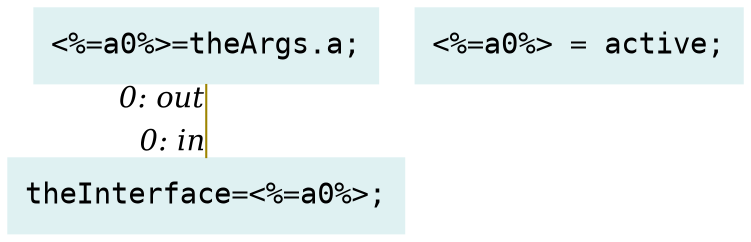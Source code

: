 digraph g{node_465 [shape="box", style="filled", color="#dff1f2", fontname="Courier", label="<%=a0%>=theArgs.a;
" ]
node_467 [shape="box", style="filled", color="#dff1f2", fontname="Courier", label="theInterface=<%=a0%>;
" ]
node_471 [shape="box", style="filled", color="#dff1f2", fontname="Courier", label="<%=a0%> = active;
" ]
node_465 -> node_467 [dir=none, arrowHead=none, fontname="Times-Italic", arrowsize=1, color="#9d8400", label="",  headlabel="0: in", taillabel="0: out" ]
}